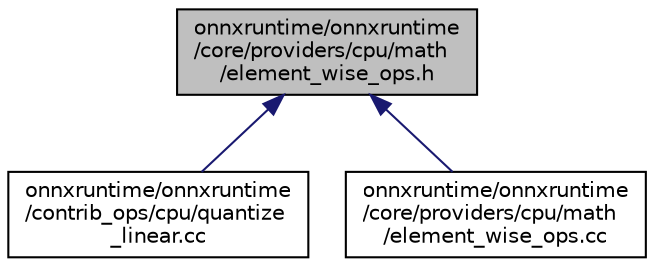 digraph "onnxruntime/onnxruntime/core/providers/cpu/math/element_wise_ops.h"
{
  edge [fontname="Helvetica",fontsize="10",labelfontname="Helvetica",labelfontsize="10"];
  node [fontname="Helvetica",fontsize="10",shape=record];
  Node71 [label="onnxruntime/onnxruntime\l/core/providers/cpu/math\l/element_wise_ops.h",height=0.2,width=0.4,color="black", fillcolor="grey75", style="filled", fontcolor="black"];
  Node71 -> Node72 [dir="back",color="midnightblue",fontsize="10",style="solid",fontname="Helvetica"];
  Node72 [label="onnxruntime/onnxruntime\l/contrib_ops/cpu/quantize\l_linear.cc",height=0.2,width=0.4,color="black", fillcolor="white", style="filled",URL="$quantize__linear_8cc.html"];
  Node71 -> Node73 [dir="back",color="midnightblue",fontsize="10",style="solid",fontname="Helvetica"];
  Node73 [label="onnxruntime/onnxruntime\l/core/providers/cpu/math\l/element_wise_ops.cc",height=0.2,width=0.4,color="black", fillcolor="white", style="filled",URL="$element__wise__ops_8cc.html"];
}
